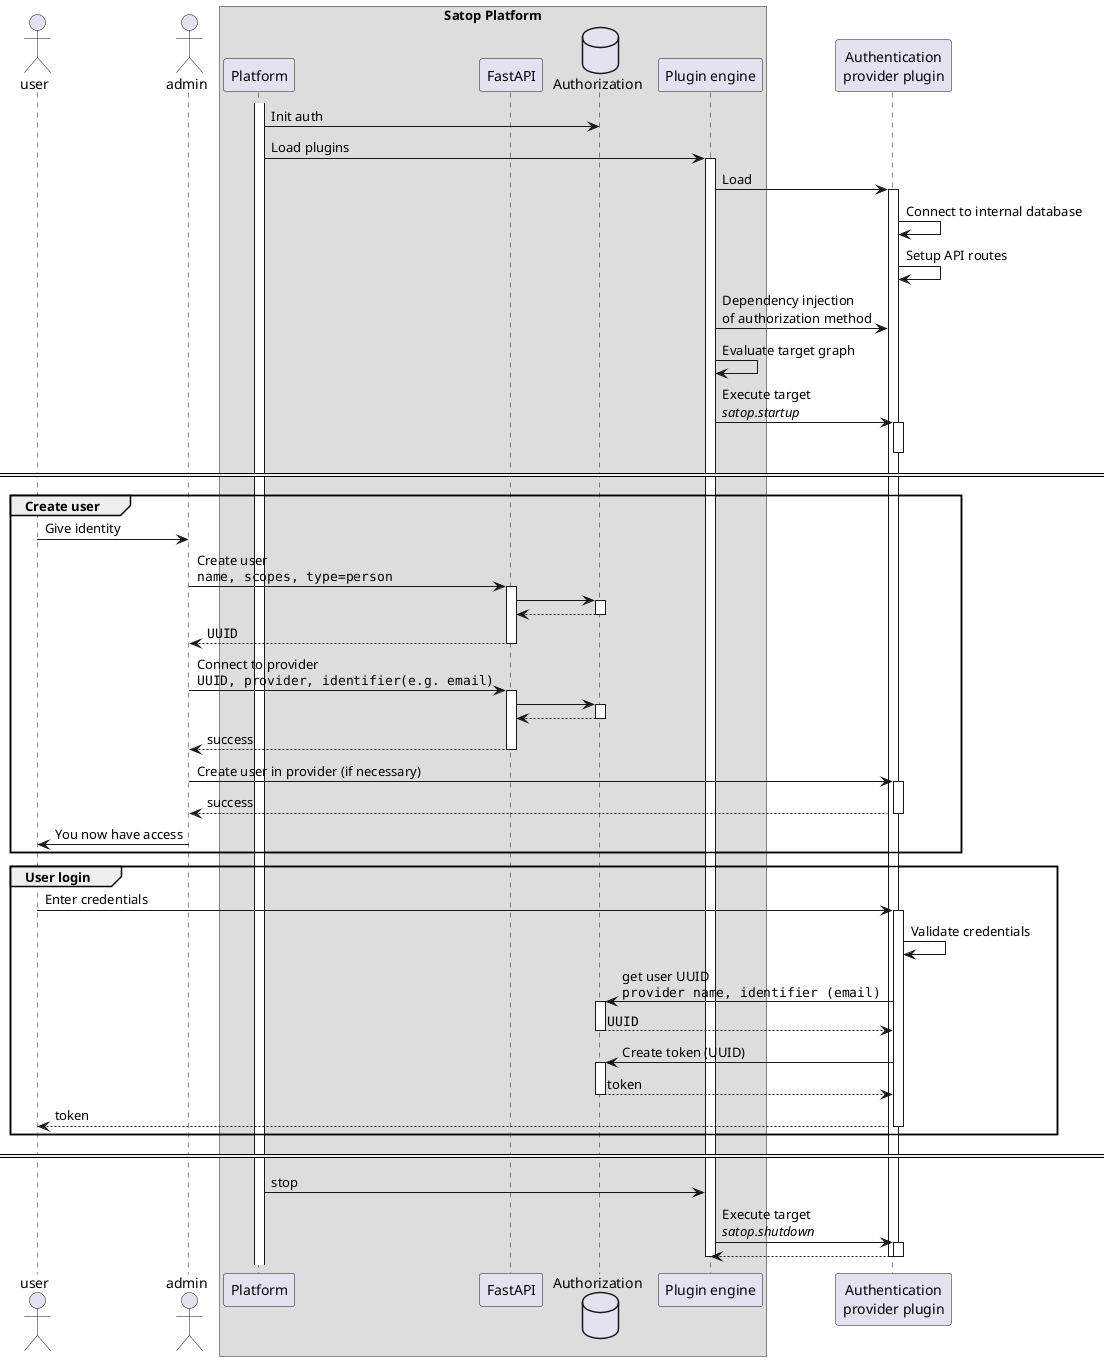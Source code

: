 @startuml

actor user
actor admin
box "Satop Platform"
participant "Platform" as app
participant "FastAPI" as api
database "Authorization" as auth
participant "Plugin engine" as eng
end box

participant "Authentication\nprovider plugin" as plugin

activate app
app -> auth : Init auth

app -> eng ++ : Load plugins
eng -> plugin ++ : Load

plugin -> plugin : Connect to internal database
plugin -> plugin : Setup API routes

eng -> plugin : Dependency injection\nof authorization method

eng -> eng : Evaluate target graph
eng -> plugin ++: Execute target \n//satop.startup//
deactivate plugin

====

group Create user

user -> admin : Give identity
admin -> api ++: Create user\n""name, scopes, type=person""
api -> auth ++
return
api --> admin --: ""UUID""

admin -> api ++: Connect to provider\n""UUID, provider, identifier(e.g. email)""
api -> auth ++
return
api --> admin -- : success

admin -> plugin ++ : Create user in provider (if necessary)
return success
admin -> user : You now have access

end group


group User login

user -> plugin ++: Enter credentials
plugin -> plugin : Validate credentials
plugin -> auth ++ : get user UUID\n""provider name, identifier (email)""
return ""UUID""
plugin -> auth ++ : Create token (UUID)
return token
plugin --> user -- : token

end group

====

app -> eng : stop
eng -> plugin ++: Execute target \n//satop.shutdown//
plugin --> eng
deactivate plugin
deactivate plugin
deactivate eng


deactivate eng


@enduml